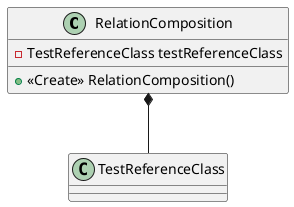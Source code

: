 @startuml
class RelationComposition{
- TestReferenceClass testReferenceClass
+ <<Create>> RelationComposition()
}
class TestReferenceClass{}

RelationComposition *-- TestReferenceClass

@enduml